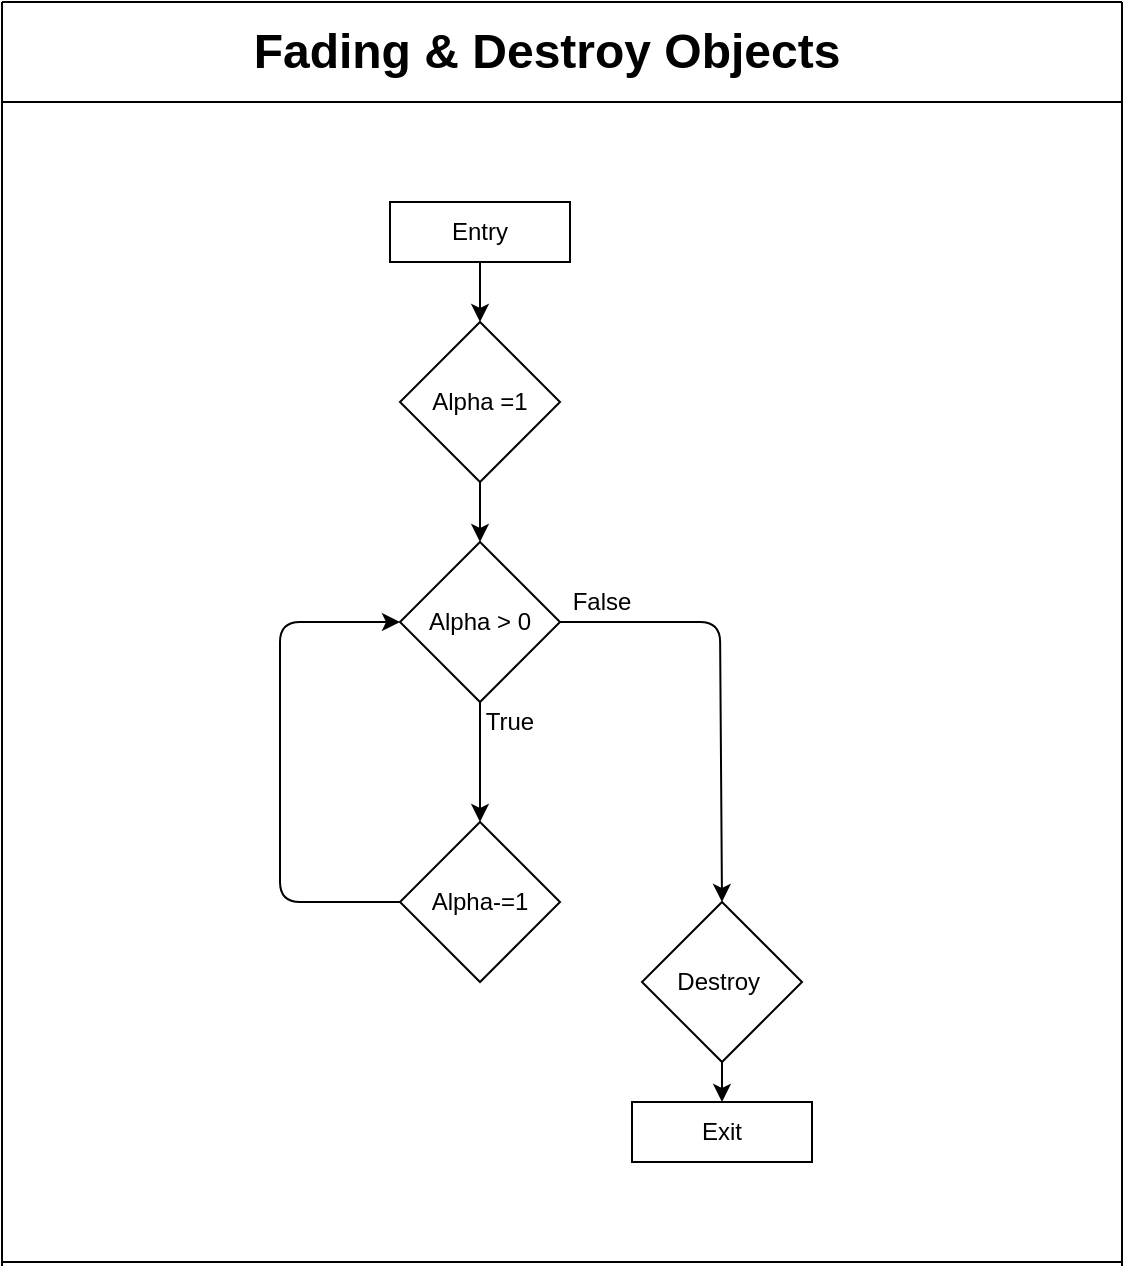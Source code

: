 <mxfile version="15.2.7" type="github">
  <diagram id="-qQmnSuaz_8kOr81CJE3" name="Page-1">
    <mxGraphModel dx="1102" dy="586" grid="1" gridSize="10" guides="1" tooltips="1" connect="1" arrows="1" fold="1" page="1" pageScale="1" pageWidth="850" pageHeight="1100" math="0" shadow="0">
      <root>
        <mxCell id="0" />
        <mxCell id="1" parent="0" />
        <mxCell id="Kuz-DY05xD_UV_b3n480-3" value="Fading &amp;amp; Destroy Objects" style="text;strokeColor=none;fillColor=none;html=1;fontSize=24;fontStyle=1;verticalAlign=middle;align=center;" parent="1" vertex="1">
          <mxGeometry x="277" y="60" width="310" height="30" as="geometry" />
        </mxCell>
        <mxCell id="Kuz-DY05xD_UV_b3n480-4" value="Alpha =1" style="rhombus;whiteSpace=wrap;html=1;" parent="1" vertex="1">
          <mxGeometry x="359" y="210" width="80" height="80" as="geometry" />
        </mxCell>
        <mxCell id="Kuz-DY05xD_UV_b3n480-6" value="" style="endArrow=classic;html=1;exitX=0.5;exitY=1;exitDx=0;exitDy=0;entryX=0.5;entryY=0;entryDx=0;entryDy=0;" parent="1" source="Kuz-DY05xD_UV_b3n480-4" target="Kuz-DY05xD_UV_b3n480-7" edge="1">
          <mxGeometry width="50" height="50" relative="1" as="geometry">
            <mxPoint x="389" y="460" as="sourcePoint" />
            <mxPoint x="399" y="387" as="targetPoint" />
          </mxGeometry>
        </mxCell>
        <mxCell id="Kuz-DY05xD_UV_b3n480-7" value="Alpha &amp;gt; 0" style="rhombus;whiteSpace=wrap;html=1;" parent="1" vertex="1">
          <mxGeometry x="359" y="320" width="80" height="80" as="geometry" />
        </mxCell>
        <mxCell id="Kuz-DY05xD_UV_b3n480-8" value="" style="endArrow=classic;html=1;exitX=0.5;exitY=1;exitDx=0;exitDy=0;entryX=0.5;entryY=0;entryDx=0;entryDy=0;" parent="1" source="Kuz-DY05xD_UV_b3n480-7" target="Kuz-DY05xD_UV_b3n480-11" edge="1">
          <mxGeometry width="50" height="50" relative="1" as="geometry">
            <mxPoint x="389" y="460" as="sourcePoint" />
            <mxPoint x="399" y="460" as="targetPoint" />
          </mxGeometry>
        </mxCell>
        <mxCell id="Kuz-DY05xD_UV_b3n480-11" value="Alpha-=1" style="rhombus;whiteSpace=wrap;html=1;" parent="1" vertex="1">
          <mxGeometry x="359" y="460" width="80" height="80" as="geometry" />
        </mxCell>
        <mxCell id="Kuz-DY05xD_UV_b3n480-15" value="" style="endArrow=classic;html=1;entryX=0;entryY=0.5;entryDx=0;entryDy=0;exitX=0;exitY=0.5;exitDx=0;exitDy=0;" parent="1" source="Kuz-DY05xD_UV_b3n480-11" target="Kuz-DY05xD_UV_b3n480-7" edge="1">
          <mxGeometry width="50" height="50" relative="1" as="geometry">
            <mxPoint x="389" y="460" as="sourcePoint" />
            <mxPoint x="439" y="410" as="targetPoint" />
            <Array as="points">
              <mxPoint x="299" y="500" />
              <mxPoint x="299" y="360" />
            </Array>
          </mxGeometry>
        </mxCell>
        <mxCell id="Kuz-DY05xD_UV_b3n480-16" value="" style="endArrow=classic;html=1;exitX=1;exitY=0.5;exitDx=0;exitDy=0;entryX=0.5;entryY=0;entryDx=0;entryDy=0;" parent="1" source="Kuz-DY05xD_UV_b3n480-7" target="Kuz-DY05xD_UV_b3n480-19" edge="1">
          <mxGeometry width="50" height="50" relative="1" as="geometry">
            <mxPoint x="389" y="460" as="sourcePoint" />
            <mxPoint x="519" y="520" as="targetPoint" />
            <Array as="points">
              <mxPoint x="519" y="360" />
            </Array>
          </mxGeometry>
        </mxCell>
        <mxCell id="Kuz-DY05xD_UV_b3n480-17" value="True" style="text;html=1;strokeColor=none;fillColor=none;align=center;verticalAlign=middle;whiteSpace=wrap;rounded=0;" parent="1" vertex="1">
          <mxGeometry x="394" y="400" width="40" height="20" as="geometry" />
        </mxCell>
        <mxCell id="Kuz-DY05xD_UV_b3n480-18" value="False" style="text;html=1;strokeColor=none;fillColor=none;align=center;verticalAlign=middle;whiteSpace=wrap;rounded=0;" parent="1" vertex="1">
          <mxGeometry x="440" y="340" width="40" height="20" as="geometry" />
        </mxCell>
        <mxCell id="Kuz-DY05xD_UV_b3n480-19" value="Destroy&amp;nbsp;" style="rhombus;whiteSpace=wrap;html=1;" parent="1" vertex="1">
          <mxGeometry x="480" y="500" width="80" height="80" as="geometry" />
        </mxCell>
        <mxCell id="Kuz-DY05xD_UV_b3n480-20" value="Entry" style="rounded=0;whiteSpace=wrap;html=1;" parent="1" vertex="1">
          <mxGeometry x="354" y="150" width="90" height="30" as="geometry" />
        </mxCell>
        <mxCell id="Kuz-DY05xD_UV_b3n480-21" value="" style="endArrow=classic;html=1;exitX=0.5;exitY=1;exitDx=0;exitDy=0;entryX=0.5;entryY=0;entryDx=0;entryDy=0;" parent="1" source="Kuz-DY05xD_UV_b3n480-20" target="Kuz-DY05xD_UV_b3n480-4" edge="1">
          <mxGeometry width="50" height="50" relative="1" as="geometry">
            <mxPoint x="395" y="340" as="sourcePoint" />
            <mxPoint x="445" y="290" as="targetPoint" />
          </mxGeometry>
        </mxCell>
        <mxCell id="Kuz-DY05xD_UV_b3n480-22" value="Exit" style="rounded=0;whiteSpace=wrap;html=1;" parent="1" vertex="1">
          <mxGeometry x="475" y="600" width="90" height="30" as="geometry" />
        </mxCell>
        <mxCell id="Kuz-DY05xD_UV_b3n480-23" value="" style="endArrow=classic;html=1;exitX=0.5;exitY=1;exitDx=0;exitDy=0;" parent="1" source="Kuz-DY05xD_UV_b3n480-19" target="Kuz-DY05xD_UV_b3n480-22" edge="1">
          <mxGeometry width="50" height="50" relative="1" as="geometry">
            <mxPoint x="395" y="420" as="sourcePoint" />
            <mxPoint x="445" y="370" as="targetPoint" />
          </mxGeometry>
        </mxCell>
        <mxCell id="cNdg4cGR2haqPQCxXatW-1" value="" style="endArrow=none;html=1;" edge="1" parent="1">
          <mxGeometry width="50" height="50" relative="1" as="geometry">
            <mxPoint x="160" y="682" as="sourcePoint" />
            <mxPoint x="160" y="50" as="targetPoint" />
          </mxGeometry>
        </mxCell>
        <mxCell id="cNdg4cGR2haqPQCxXatW-2" value="" style="endArrow=none;html=1;" edge="1" parent="1">
          <mxGeometry width="50" height="50" relative="1" as="geometry">
            <mxPoint x="160" y="680" as="sourcePoint" />
            <mxPoint x="720" y="680" as="targetPoint" />
          </mxGeometry>
        </mxCell>
        <mxCell id="cNdg4cGR2haqPQCxXatW-3" value="" style="endArrow=none;html=1;" edge="1" parent="1">
          <mxGeometry width="50" height="50" relative="1" as="geometry">
            <mxPoint x="720" y="682" as="sourcePoint" />
            <mxPoint x="720" y="50" as="targetPoint" />
          </mxGeometry>
        </mxCell>
        <mxCell id="cNdg4cGR2haqPQCxXatW-4" value="" style="endArrow=none;html=1;" edge="1" parent="1">
          <mxGeometry width="50" height="50" relative="1" as="geometry">
            <mxPoint x="160" y="50" as="sourcePoint" />
            <mxPoint x="720" y="50" as="targetPoint" />
          </mxGeometry>
        </mxCell>
        <mxCell id="cNdg4cGR2haqPQCxXatW-5" value="" style="endArrow=none;html=1;" edge="1" parent="1">
          <mxGeometry width="50" height="50" relative="1" as="geometry">
            <mxPoint x="160" y="100" as="sourcePoint" />
            <mxPoint x="720" y="100" as="targetPoint" />
          </mxGeometry>
        </mxCell>
      </root>
    </mxGraphModel>
  </diagram>
</mxfile>
